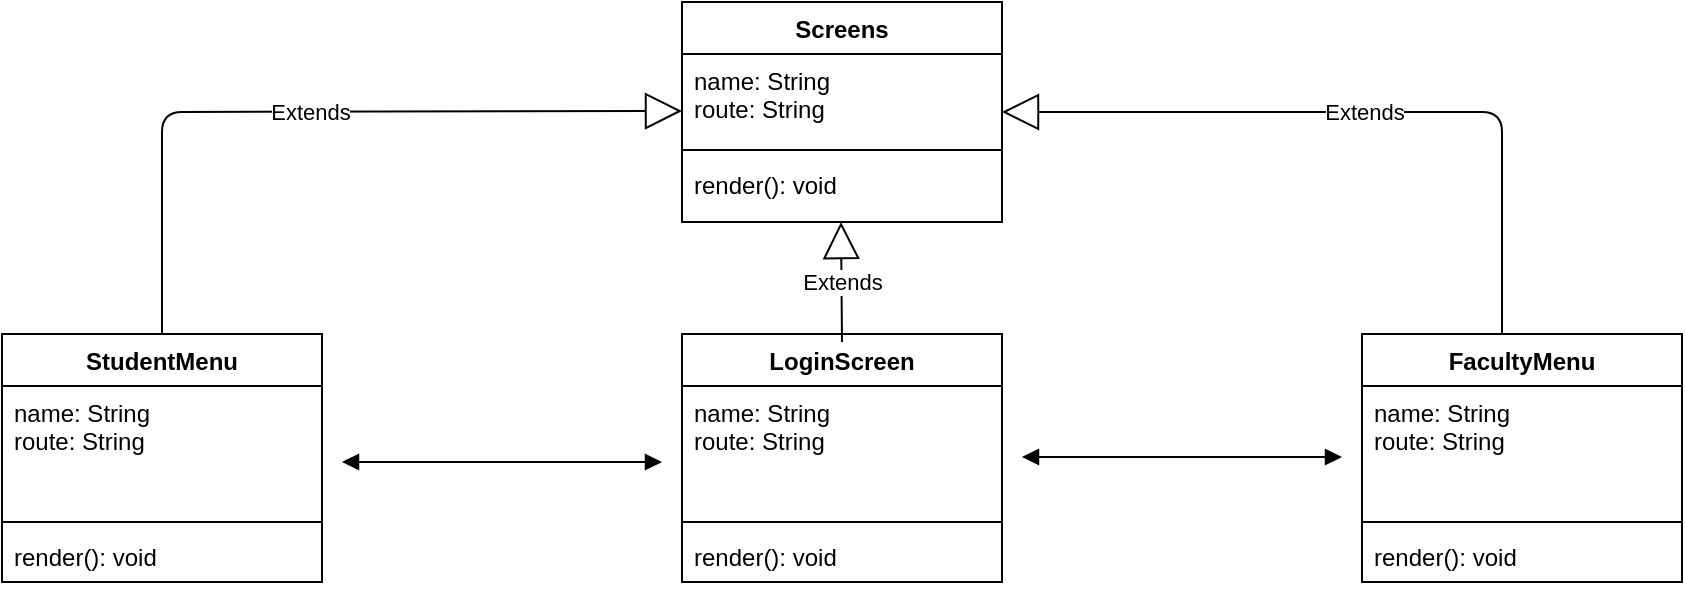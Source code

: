 <mxfile version="14.9.3" type="device"><diagram id="SD3_7icGz3aRle8uk3Ad" name="Page-1"><mxGraphModel dx="1422" dy="762" grid="1" gridSize="10" guides="1" tooltips="1" connect="1" arrows="1" fold="1" page="1" pageScale="1" pageWidth="1100" pageHeight="850" math="0" shadow="0"><root><mxCell id="0"/><mxCell id="1" parent="0"/><mxCell id="-jduD6kbq8BSkoNer_qn-1" value="Screens" style="swimlane;fontStyle=1;align=center;verticalAlign=top;childLayout=stackLayout;horizontal=1;startSize=26;horizontalStack=0;resizeParent=1;resizeParentMax=0;resizeLast=0;collapsible=1;marginBottom=0;flipH=1;" vertex="1" parent="1"><mxGeometry x="450" y="30" width="160" height="110" as="geometry"/></mxCell><mxCell id="-jduD6kbq8BSkoNer_qn-2" value="name: String&#10;route: String" style="text;strokeColor=none;fillColor=none;align=left;verticalAlign=top;spacingLeft=4;spacingRight=4;overflow=hidden;rotatable=0;points=[[0,0.5],[1,0.5]];portConstraint=eastwest;" vertex="1" parent="-jduD6kbq8BSkoNer_qn-1"><mxGeometry y="26" width="160" height="44" as="geometry"/></mxCell><mxCell id="-jduD6kbq8BSkoNer_qn-3" value="" style="line;strokeWidth=1;fillColor=none;align=left;verticalAlign=middle;spacingTop=-1;spacingLeft=3;spacingRight=3;rotatable=0;labelPosition=right;points=[];portConstraint=eastwest;" vertex="1" parent="-jduD6kbq8BSkoNer_qn-1"><mxGeometry y="70" width="160" height="8" as="geometry"/></mxCell><mxCell id="-jduD6kbq8BSkoNer_qn-4" value="render(): void&#10;" style="text;strokeColor=none;fillColor=none;align=left;verticalAlign=top;spacingLeft=4;spacingRight=4;overflow=hidden;rotatable=0;points=[[0,0.5],[1,0.5]];portConstraint=eastwest;" vertex="1" parent="-jduD6kbq8BSkoNer_qn-1"><mxGeometry y="78" width="160" height="32" as="geometry"/></mxCell><mxCell id="-jduD6kbq8BSkoNer_qn-5" value="LoginScreen" style="swimlane;fontStyle=1;align=center;verticalAlign=top;childLayout=stackLayout;horizontal=1;startSize=26;horizontalStack=0;resizeParent=1;resizeParentMax=0;resizeLast=0;collapsible=1;marginBottom=0;" vertex="1" parent="1"><mxGeometry x="450" y="196" width="160" height="124" as="geometry"/></mxCell><mxCell id="-jduD6kbq8BSkoNer_qn-6" value="name: String&#10;route: String" style="text;strokeColor=none;fillColor=none;align=left;verticalAlign=top;spacingLeft=4;spacingRight=4;overflow=hidden;rotatable=0;points=[[0,0.5],[1,0.5]];portConstraint=eastwest;" vertex="1" parent="-jduD6kbq8BSkoNer_qn-5"><mxGeometry y="26" width="160" height="64" as="geometry"/></mxCell><mxCell id="-jduD6kbq8BSkoNer_qn-7" value="" style="line;strokeWidth=1;fillColor=none;align=left;verticalAlign=middle;spacingTop=-1;spacingLeft=3;spacingRight=3;rotatable=0;labelPosition=right;points=[];portConstraint=eastwest;" vertex="1" parent="-jduD6kbq8BSkoNer_qn-5"><mxGeometry y="90" width="160" height="8" as="geometry"/></mxCell><mxCell id="-jduD6kbq8BSkoNer_qn-8" value="render(): void" style="text;strokeColor=none;fillColor=none;align=left;verticalAlign=top;spacingLeft=4;spacingRight=4;overflow=hidden;rotatable=0;points=[[0,0.5],[1,0.5]];portConstraint=eastwest;" vertex="1" parent="-jduD6kbq8BSkoNer_qn-5"><mxGeometry y="98" width="160" height="26" as="geometry"/></mxCell><mxCell id="-jduD6kbq8BSkoNer_qn-9" value="StudentMenu" style="swimlane;fontStyle=1;align=center;verticalAlign=top;childLayout=stackLayout;horizontal=1;startSize=26;horizontalStack=0;resizeParent=1;resizeParentMax=0;resizeLast=0;collapsible=1;marginBottom=0;" vertex="1" parent="1"><mxGeometry x="110" y="196" width="160" height="124" as="geometry"/></mxCell><mxCell id="-jduD6kbq8BSkoNer_qn-10" value="name: String&#10;route: String" style="text;strokeColor=none;fillColor=none;align=left;verticalAlign=top;spacingLeft=4;spacingRight=4;overflow=hidden;rotatable=0;points=[[0,0.5],[1,0.5]];portConstraint=eastwest;" vertex="1" parent="-jduD6kbq8BSkoNer_qn-9"><mxGeometry y="26" width="160" height="64" as="geometry"/></mxCell><mxCell id="-jduD6kbq8BSkoNer_qn-11" value="" style="line;strokeWidth=1;fillColor=none;align=left;verticalAlign=middle;spacingTop=-1;spacingLeft=3;spacingRight=3;rotatable=0;labelPosition=right;points=[];portConstraint=eastwest;" vertex="1" parent="-jduD6kbq8BSkoNer_qn-9"><mxGeometry y="90" width="160" height="8" as="geometry"/></mxCell><mxCell id="-jduD6kbq8BSkoNer_qn-12" value="render(): void" style="text;strokeColor=none;fillColor=none;align=left;verticalAlign=top;spacingLeft=4;spacingRight=4;overflow=hidden;rotatable=0;points=[[0,0.5],[1,0.5]];portConstraint=eastwest;" vertex="1" parent="-jduD6kbq8BSkoNer_qn-9"><mxGeometry y="98" width="160" height="26" as="geometry"/></mxCell><mxCell id="-jduD6kbq8BSkoNer_qn-13" value="FacultyMenu" style="swimlane;fontStyle=1;align=center;verticalAlign=top;childLayout=stackLayout;horizontal=1;startSize=26;horizontalStack=0;resizeParent=1;resizeParentMax=0;resizeLast=0;collapsible=1;marginBottom=0;" vertex="1" parent="1"><mxGeometry x="790" y="196" width="160" height="124" as="geometry"/></mxCell><mxCell id="-jduD6kbq8BSkoNer_qn-14" value="name: String&#10;route: String" style="text;strokeColor=none;fillColor=none;align=left;verticalAlign=top;spacingLeft=4;spacingRight=4;overflow=hidden;rotatable=0;points=[[0,0.5],[1,0.5]];portConstraint=eastwest;" vertex="1" parent="-jduD6kbq8BSkoNer_qn-13"><mxGeometry y="26" width="160" height="64" as="geometry"/></mxCell><mxCell id="-jduD6kbq8BSkoNer_qn-15" value="" style="line;strokeWidth=1;fillColor=none;align=left;verticalAlign=middle;spacingTop=-1;spacingLeft=3;spacingRight=3;rotatable=0;labelPosition=right;points=[];portConstraint=eastwest;" vertex="1" parent="-jduD6kbq8BSkoNer_qn-13"><mxGeometry y="90" width="160" height="8" as="geometry"/></mxCell><mxCell id="-jduD6kbq8BSkoNer_qn-16" value="render(): void" style="text;strokeColor=none;fillColor=none;align=left;verticalAlign=top;spacingLeft=4;spacingRight=4;overflow=hidden;rotatable=0;points=[[0,0.5],[1,0.5]];portConstraint=eastwest;" vertex="1" parent="-jduD6kbq8BSkoNer_qn-13"><mxGeometry y="98" width="160" height="26" as="geometry"/></mxCell><mxCell id="-jduD6kbq8BSkoNer_qn-19" value="Extends" style="endArrow=block;endSize=16;endFill=0;html=1;exitX=0.5;exitY=0;exitDx=0;exitDy=0;" edge="1" parent="1" source="-jduD6kbq8BSkoNer_qn-9"><mxGeometry width="160" relative="1" as="geometry"><mxPoint x="290" y="84.5" as="sourcePoint"/><mxPoint x="450" y="84.5" as="targetPoint"/><Array as="points"><mxPoint x="190" y="85"/></Array></mxGeometry></mxCell><mxCell id="-jduD6kbq8BSkoNer_qn-20" value="Extends" style="endArrow=block;endSize=16;endFill=0;html=1;exitX=0.5;exitY=0;exitDx=0;exitDy=0;" edge="1" parent="1"><mxGeometry width="160" relative="1" as="geometry"><mxPoint x="860" y="196" as="sourcePoint"/><mxPoint x="610" y="85" as="targetPoint"/><Array as="points"><mxPoint x="860" y="85"/></Array></mxGeometry></mxCell><mxCell id="-jduD6kbq8BSkoNer_qn-21" value="Extends" style="endArrow=block;endSize=16;endFill=0;html=1;" edge="1" parent="1"><mxGeometry width="160" relative="1" as="geometry"><mxPoint x="530" y="200" as="sourcePoint"/><mxPoint x="529.5" y="140" as="targetPoint"/><Array as="points"/></mxGeometry></mxCell><mxCell id="-jduD6kbq8BSkoNer_qn-22" value="" style="endArrow=block;startArrow=block;endFill=1;startFill=1;html=1;" edge="1" parent="1"><mxGeometry width="160" relative="1" as="geometry"><mxPoint x="280" y="260" as="sourcePoint"/><mxPoint x="440" y="260" as="targetPoint"/></mxGeometry></mxCell><mxCell id="-jduD6kbq8BSkoNer_qn-23" value="" style="endArrow=block;startArrow=block;endFill=1;startFill=1;html=1;" edge="1" parent="1"><mxGeometry width="160" relative="1" as="geometry"><mxPoint x="620" y="257.5" as="sourcePoint"/><mxPoint x="780" y="257.5" as="targetPoint"/></mxGeometry></mxCell></root></mxGraphModel></diagram></mxfile>